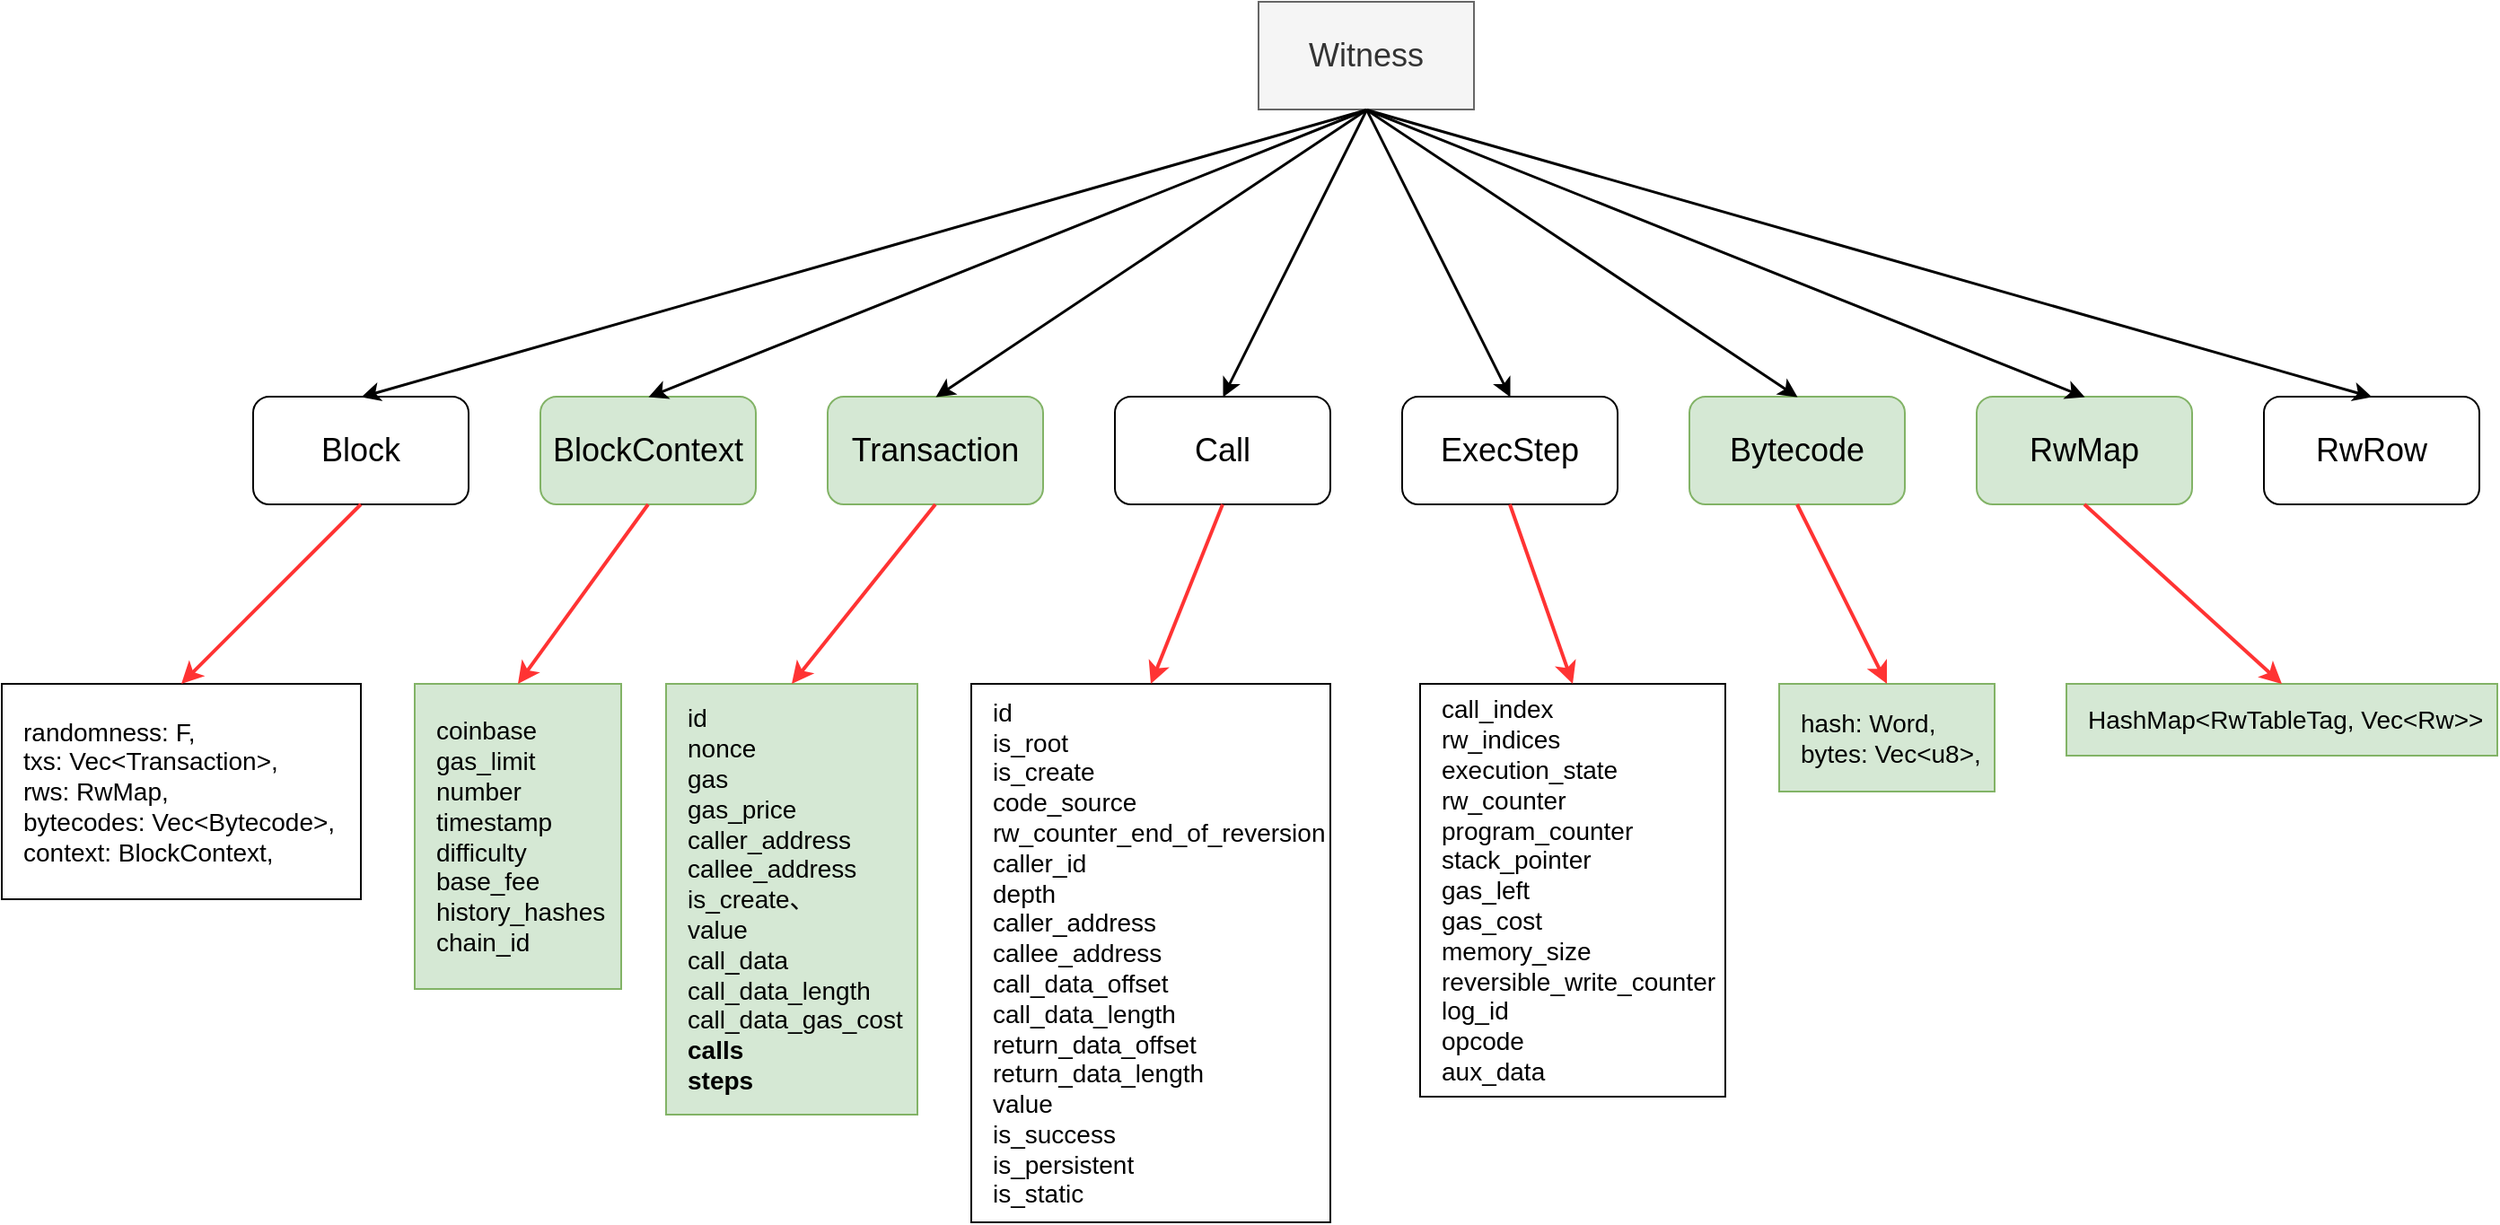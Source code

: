 <mxfile version="20.0.1" type="github">
  <diagram id="DbKzQPEV4aRBY695_c1T" name="Page-1">
    <mxGraphModel dx="2276" dy="794" grid="1" gridSize="10" guides="1" tooltips="1" connect="1" arrows="1" fold="1" page="1" pageScale="1" pageWidth="850" pageHeight="1100" math="0" shadow="0">
      <root>
        <mxCell id="0" />
        <mxCell id="1" parent="0" />
        <mxCell id="eSgNtCCwt2hVwcudW4MC-1" value="&lt;font style=&quot;font-size: 18px;&quot;&gt;Witness&lt;/font&gt;" style="rounded=0;whiteSpace=wrap;html=1;fillColor=#f5f5f5;fontColor=#333333;strokeColor=#666666;" vertex="1" parent="1">
          <mxGeometry x="680" y="260" width="120" height="60" as="geometry" />
        </mxCell>
        <mxCell id="eSgNtCCwt2hVwcudW4MC-2" value="Block" style="rounded=1;whiteSpace=wrap;html=1;fontSize=18;" vertex="1" parent="1">
          <mxGeometry x="120" y="480" width="120" height="60" as="geometry" />
        </mxCell>
        <mxCell id="eSgNtCCwt2hVwcudW4MC-3" value="BlockContext" style="rounded=1;whiteSpace=wrap;html=1;fontSize=18;fillColor=#d5e8d4;strokeColor=#82b366;" vertex="1" parent="1">
          <mxGeometry x="280" y="480" width="120" height="60" as="geometry" />
        </mxCell>
        <mxCell id="eSgNtCCwt2hVwcudW4MC-4" value="Transaction" style="rounded=1;whiteSpace=wrap;html=1;fontSize=18;fillColor=#d5e8d4;strokeColor=#82b366;" vertex="1" parent="1">
          <mxGeometry x="440" y="480" width="120" height="60" as="geometry" />
        </mxCell>
        <mxCell id="eSgNtCCwt2hVwcudW4MC-5" value="Call" style="rounded=1;whiteSpace=wrap;html=1;fontSize=18;" vertex="1" parent="1">
          <mxGeometry x="600" y="480" width="120" height="60" as="geometry" />
        </mxCell>
        <mxCell id="eSgNtCCwt2hVwcudW4MC-6" value="ExecStep" style="rounded=1;whiteSpace=wrap;html=1;fontSize=18;" vertex="1" parent="1">
          <mxGeometry x="760" y="480" width="120" height="60" as="geometry" />
        </mxCell>
        <mxCell id="eSgNtCCwt2hVwcudW4MC-7" value="Bytecode" style="rounded=1;whiteSpace=wrap;html=1;fontSize=18;fillColor=#d5e8d4;strokeColor=#82b366;" vertex="1" parent="1">
          <mxGeometry x="920" y="480" width="120" height="60" as="geometry" />
        </mxCell>
        <mxCell id="eSgNtCCwt2hVwcudW4MC-8" value="RwMap" style="rounded=1;whiteSpace=wrap;html=1;fontSize=18;fillColor=#d5e8d4;strokeColor=#82b366;" vertex="1" parent="1">
          <mxGeometry x="1080" y="480" width="120" height="60" as="geometry" />
        </mxCell>
        <mxCell id="eSgNtCCwt2hVwcudW4MC-9" value="RwRow" style="rounded=1;whiteSpace=wrap;html=1;fontSize=18;" vertex="1" parent="1">
          <mxGeometry x="1240" y="480" width="120" height="60" as="geometry" />
        </mxCell>
        <mxCell id="eSgNtCCwt2hVwcudW4MC-10" value="" style="endArrow=classic;html=1;rounded=0;fontSize=18;exitX=0.5;exitY=1;exitDx=0;exitDy=0;entryX=0.5;entryY=0;entryDx=0;entryDy=0;strokeWidth=1.5;" edge="1" parent="1" source="eSgNtCCwt2hVwcudW4MC-1" target="eSgNtCCwt2hVwcudW4MC-2">
          <mxGeometry width="50" height="50" relative="1" as="geometry">
            <mxPoint x="720" y="430" as="sourcePoint" />
            <mxPoint x="770" y="380" as="targetPoint" />
          </mxGeometry>
        </mxCell>
        <mxCell id="eSgNtCCwt2hVwcudW4MC-11" value="" style="endArrow=classic;html=1;rounded=0;fontSize=18;exitX=0.5;exitY=1;exitDx=0;exitDy=0;entryX=0.5;entryY=0;entryDx=0;entryDy=0;strokeWidth=1.5;" edge="1" parent="1" source="eSgNtCCwt2hVwcudW4MC-1" target="eSgNtCCwt2hVwcudW4MC-3">
          <mxGeometry width="50" height="50" relative="1" as="geometry">
            <mxPoint x="750" y="410" as="sourcePoint" />
            <mxPoint x="190" y="490" as="targetPoint" />
          </mxGeometry>
        </mxCell>
        <mxCell id="eSgNtCCwt2hVwcudW4MC-12" value="" style="endArrow=classic;html=1;rounded=0;fontSize=18;exitX=0.5;exitY=1;exitDx=0;exitDy=0;entryX=0.5;entryY=0;entryDx=0;entryDy=0;strokeWidth=1.5;" edge="1" parent="1" source="eSgNtCCwt2hVwcudW4MC-1" target="eSgNtCCwt2hVwcudW4MC-4">
          <mxGeometry width="50" height="50" relative="1" as="geometry">
            <mxPoint x="750" y="410" as="sourcePoint" />
            <mxPoint x="350" y="490" as="targetPoint" />
          </mxGeometry>
        </mxCell>
        <mxCell id="eSgNtCCwt2hVwcudW4MC-13" value="" style="endArrow=classic;html=1;rounded=0;fontSize=18;exitX=0.5;exitY=1;exitDx=0;exitDy=0;entryX=0.5;entryY=0;entryDx=0;entryDy=0;strokeWidth=1.5;" edge="1" parent="1" source="eSgNtCCwt2hVwcudW4MC-1" target="eSgNtCCwt2hVwcudW4MC-5">
          <mxGeometry width="50" height="50" relative="1" as="geometry">
            <mxPoint x="750" y="410" as="sourcePoint" />
            <mxPoint x="510" y="490" as="targetPoint" />
          </mxGeometry>
        </mxCell>
        <mxCell id="eSgNtCCwt2hVwcudW4MC-14" value="" style="endArrow=classic;html=1;rounded=0;fontSize=18;exitX=0.5;exitY=1;exitDx=0;exitDy=0;entryX=0.5;entryY=0;entryDx=0;entryDy=0;strokeWidth=1.5;" edge="1" parent="1" source="eSgNtCCwt2hVwcudW4MC-1" target="eSgNtCCwt2hVwcudW4MC-6">
          <mxGeometry width="50" height="50" relative="1" as="geometry">
            <mxPoint x="750" y="410" as="sourcePoint" />
            <mxPoint x="670" y="490" as="targetPoint" />
          </mxGeometry>
        </mxCell>
        <mxCell id="eSgNtCCwt2hVwcudW4MC-15" value="" style="endArrow=classic;html=1;rounded=0;fontSize=18;exitX=0.5;exitY=1;exitDx=0;exitDy=0;entryX=0.5;entryY=0;entryDx=0;entryDy=0;strokeWidth=1.5;" edge="1" parent="1" source="eSgNtCCwt2hVwcudW4MC-1" target="eSgNtCCwt2hVwcudW4MC-7">
          <mxGeometry width="50" height="50" relative="1" as="geometry">
            <mxPoint x="770" y="400" as="sourcePoint" />
            <mxPoint x="850" y="480" as="targetPoint" />
          </mxGeometry>
        </mxCell>
        <mxCell id="eSgNtCCwt2hVwcudW4MC-16" value="" style="endArrow=classic;html=1;rounded=0;fontSize=18;entryX=0.5;entryY=0;entryDx=0;entryDy=0;strokeWidth=1.5;exitX=0.5;exitY=1;exitDx=0;exitDy=0;" edge="1" parent="1" source="eSgNtCCwt2hVwcudW4MC-1" target="eSgNtCCwt2hVwcudW4MC-8">
          <mxGeometry width="50" height="50" relative="1" as="geometry">
            <mxPoint x="890" y="400" as="sourcePoint" />
            <mxPoint x="990" y="490" as="targetPoint" />
          </mxGeometry>
        </mxCell>
        <mxCell id="eSgNtCCwt2hVwcudW4MC-17" value="" style="endArrow=classic;html=1;rounded=0;fontSize=18;entryX=0.5;entryY=0;entryDx=0;entryDy=0;strokeWidth=1.5;exitX=0.5;exitY=1;exitDx=0;exitDy=0;" edge="1" parent="1" source="eSgNtCCwt2hVwcudW4MC-1" target="eSgNtCCwt2hVwcudW4MC-9">
          <mxGeometry width="50" height="50" relative="1" as="geometry">
            <mxPoint x="900" y="320" as="sourcePoint" />
            <mxPoint x="1150" y="490" as="targetPoint" />
          </mxGeometry>
        </mxCell>
        <mxCell id="eSgNtCCwt2hVwcudW4MC-20" value="&lt;div style=&quot;font-size: 14px;&quot;&gt;&lt;span style=&quot;background-color: initial; font-size: 14px;&quot;&gt;randomness: F,&lt;/span&gt;&lt;br style=&quot;font-size: 14px;&quot;&gt;&lt;/div&gt;&lt;div style=&quot;font-size: 14px;&quot;&gt;&lt;span style=&quot;background-color: initial; font-size: 14px;&quot;&gt;txs: Vec&amp;lt;Transaction&amp;gt;,&lt;/span&gt;&lt;br style=&quot;font-size: 14px;&quot;&gt;&lt;/div&gt;&lt;div style=&quot;font-size: 14px;&quot;&gt;&lt;span style=&quot;background-color: initial; font-size: 14px;&quot;&gt;rws: RwMap,&lt;/span&gt;&lt;br style=&quot;font-size: 14px;&quot;&gt;&lt;/div&gt;&lt;div style=&quot;font-size: 14px;&quot;&gt;&lt;span style=&quot;background-color: initial; font-size: 14px;&quot;&gt;bytecodes: Vec&amp;lt;Bytecode&amp;gt;,&lt;/span&gt;&lt;br style=&quot;font-size: 14px;&quot;&gt;&lt;/div&gt;&lt;div style=&quot;font-size: 14px;&quot;&gt;&lt;span style=&quot;background-color: initial; font-size: 14px;&quot;&gt;context: BlockContext,&lt;/span&gt;&lt;br style=&quot;font-size: 14px;&quot;&gt;&lt;/div&gt;" style="rounded=0;whiteSpace=wrap;html=1;fontSize=14;align=left;spacingLeft=10;" vertex="1" parent="1">
          <mxGeometry x="-20" y="640" width="200" height="120" as="geometry" />
        </mxCell>
        <mxCell id="eSgNtCCwt2hVwcudW4MC-23" value="&lt;div style=&quot;font-size: 14px;&quot;&gt;coinbase&lt;br&gt;gas_limit&lt;br&gt;number&lt;br&gt;timestamp&lt;br&gt;difficulty&lt;br&gt;base_fee&lt;br&gt;history_hashes&lt;br&gt;chain_id&lt;/div&gt;" style="rounded=0;whiteSpace=wrap;html=1;fontSize=14;align=left;spacingLeft=10;fillColor=#d5e8d4;strokeColor=#82b366;" vertex="1" parent="1">
          <mxGeometry x="210" y="640" width="115" height="170" as="geometry" />
        </mxCell>
        <mxCell id="eSgNtCCwt2hVwcudW4MC-24" value="&lt;div style=&quot;font-size: 14px;&quot;&gt;id&lt;br&gt;nonce&lt;br&gt;gas&lt;br&gt;gas_price&lt;br&gt;caller_address&lt;br&gt;callee_address&lt;br&gt;is_create、&lt;br&gt;value&lt;br&gt;call_data&lt;br&gt;call_data_length&lt;br&gt;call_data_gas_cost&lt;/div&gt;&lt;div style=&quot;font-size: 14px;&quot;&gt;&lt;b&gt;calls&lt;/b&gt;&lt;br&gt;&lt;b&gt;steps&lt;/b&gt;&lt;/div&gt;" style="rounded=0;whiteSpace=wrap;html=1;fontSize=14;align=left;spacingLeft=10;fillColor=#d5e8d4;strokeColor=#82b366;" vertex="1" parent="1">
          <mxGeometry x="350" y="640" width="140" height="240" as="geometry" />
        </mxCell>
        <mxCell id="eSgNtCCwt2hVwcudW4MC-25" value="" style="endArrow=classic;html=1;rounded=0;fontSize=14;strokeWidth=2;exitX=0.5;exitY=1;exitDx=0;exitDy=0;entryX=0.5;entryY=0;entryDx=0;entryDy=0;fillColor=#f8cecc;strokeColor=#FF3333;" edge="1" parent="1" source="eSgNtCCwt2hVwcudW4MC-2" target="eSgNtCCwt2hVwcudW4MC-20">
          <mxGeometry width="50" height="50" relative="1" as="geometry">
            <mxPoint x="660" y="570" as="sourcePoint" />
            <mxPoint x="710" y="520" as="targetPoint" />
          </mxGeometry>
        </mxCell>
        <mxCell id="eSgNtCCwt2hVwcudW4MC-26" value="" style="endArrow=classic;html=1;rounded=0;fontSize=14;strokeWidth=2;exitX=0.5;exitY=1;exitDx=0;exitDy=0;entryX=0.5;entryY=0;entryDx=0;entryDy=0;fillColor=#f8cecc;strokeColor=#FF3333;" edge="1" parent="1" source="eSgNtCCwt2hVwcudW4MC-3" target="eSgNtCCwt2hVwcudW4MC-23">
          <mxGeometry width="50" height="50" relative="1" as="geometry">
            <mxPoint x="190" y="550" as="sourcePoint" />
            <mxPoint x="150" y="650" as="targetPoint" />
          </mxGeometry>
        </mxCell>
        <mxCell id="eSgNtCCwt2hVwcudW4MC-27" value="" style="endArrow=classic;html=1;rounded=0;fontSize=14;strokeWidth=2;exitX=0.5;exitY=1;exitDx=0;exitDy=0;entryX=0.5;entryY=0;entryDx=0;entryDy=0;fillColor=#f8cecc;strokeColor=#FF3333;" edge="1" parent="1" source="eSgNtCCwt2hVwcudW4MC-4" target="eSgNtCCwt2hVwcudW4MC-24">
          <mxGeometry width="50" height="50" relative="1" as="geometry">
            <mxPoint x="350" y="550" as="sourcePoint" />
            <mxPoint x="350" y="650" as="targetPoint" />
          </mxGeometry>
        </mxCell>
        <mxCell id="eSgNtCCwt2hVwcudW4MC-28" value="&lt;div style=&quot;font-size: 14px;&quot;&gt;&lt;div&gt;hash: Word,&lt;/div&gt;&lt;div&gt;bytes: Vec&amp;lt;u8&amp;gt;,&lt;/div&gt;&lt;/div&gt;" style="rounded=0;whiteSpace=wrap;html=1;fontSize=14;align=left;spacingLeft=10;fillColor=#d5e8d4;strokeColor=#82b366;" vertex="1" parent="1">
          <mxGeometry x="970" y="640" width="120" height="60" as="geometry" />
        </mxCell>
        <mxCell id="eSgNtCCwt2hVwcudW4MC-29" value="&lt;div style=&quot;&quot;&gt;HashMap&amp;lt;RwTableTag, Vec&amp;lt;Rw&amp;gt;&amp;gt;&lt;br&gt;&lt;/div&gt;" style="rounded=0;whiteSpace=wrap;html=1;fontSize=14;align=left;spacingLeft=10;fillColor=#d5e8d4;strokeColor=#82b366;" vertex="1" parent="1">
          <mxGeometry x="1130" y="640" width="240" height="40" as="geometry" />
        </mxCell>
        <mxCell id="eSgNtCCwt2hVwcudW4MC-30" value="" style="endArrow=classic;html=1;rounded=0;fontSize=14;strokeWidth=2;exitX=0.5;exitY=1;exitDx=0;exitDy=0;entryX=0.5;entryY=0;entryDx=0;entryDy=0;fillColor=#f8cecc;strokeColor=#FF3333;" edge="1" parent="1" source="eSgNtCCwt2hVwcudW4MC-7" target="eSgNtCCwt2hVwcudW4MC-28">
          <mxGeometry width="50" height="50" relative="1" as="geometry">
            <mxPoint x="510" y="550" as="sourcePoint" />
            <mxPoint x="510" y="650" as="targetPoint" />
          </mxGeometry>
        </mxCell>
        <mxCell id="eSgNtCCwt2hVwcudW4MC-31" value="" style="endArrow=classic;html=1;rounded=0;fontSize=14;strokeWidth=2;exitX=0.5;exitY=1;exitDx=0;exitDy=0;entryX=0.5;entryY=0;entryDx=0;entryDy=0;fillColor=#f8cecc;strokeColor=#FF3333;" edge="1" parent="1" source="eSgNtCCwt2hVwcudW4MC-8" target="eSgNtCCwt2hVwcudW4MC-29">
          <mxGeometry width="50" height="50" relative="1" as="geometry">
            <mxPoint x="990" y="550" as="sourcePoint" />
            <mxPoint x="990" y="650" as="targetPoint" />
          </mxGeometry>
        </mxCell>
        <mxCell id="eSgNtCCwt2hVwcudW4MC-32" value="&lt;div style=&quot;font-size: 14px;&quot;&gt;id&lt;br&gt;is_root&lt;br&gt;is_create&lt;br&gt;code_source&lt;br&gt;&lt;div&gt;rw_counter_end_of_reversion&lt;/div&gt;&lt;div&gt;&lt;span style=&quot;background-color: initial;&quot;&gt;caller_id&lt;br&gt;&lt;/span&gt;&lt;span style=&quot;background-color: initial;&quot;&gt;depth&lt;br&gt;&lt;/span&gt;&lt;span style=&quot;background-color: initial;&quot;&gt;caller_address&lt;br&gt;&lt;/span&gt;&lt;span style=&quot;background-color: initial;&quot;&gt;callee_address&lt;br&gt;&lt;/span&gt;&lt;span style=&quot;background-color: initial;&quot;&gt;call_data_offset&lt;br&gt;&lt;/span&gt;&lt;span style=&quot;background-color: initial;&quot;&gt;call_data_length&lt;br&gt;&lt;/span&gt;&lt;span style=&quot;background-color: initial;&quot;&gt;return_data_offset&lt;br&gt;&lt;/span&gt;&lt;span style=&quot;background-color: initial;&quot;&gt;return_data_length&lt;br&gt;&lt;/span&gt;&lt;span style=&quot;background-color: initial;&quot;&gt;value&lt;br&gt;&lt;/span&gt;&lt;span style=&quot;background-color: initial;&quot;&gt;is_success&lt;br&gt;&lt;/span&gt;&lt;span style=&quot;background-color: initial;&quot;&gt;is_persistent&lt;br&gt;&lt;/span&gt;&lt;span style=&quot;background-color: initial;&quot;&gt;is_static&lt;/span&gt;&lt;/div&gt;&lt;/div&gt;" style="rounded=0;whiteSpace=wrap;html=1;fontSize=14;align=left;spacingLeft=10;" vertex="1" parent="1">
          <mxGeometry x="520" y="640" width="200" height="300" as="geometry" />
        </mxCell>
        <mxCell id="eSgNtCCwt2hVwcudW4MC-33" value="" style="endArrow=classic;html=1;rounded=0;fontSize=14;strokeWidth=2;exitX=0.5;exitY=1;exitDx=0;exitDy=0;entryX=0.5;entryY=0;entryDx=0;entryDy=0;fillColor=#f8cecc;strokeColor=#FF3333;" edge="1" parent="1" source="eSgNtCCwt2hVwcudW4MC-5" target="eSgNtCCwt2hVwcudW4MC-32">
          <mxGeometry width="50" height="50" relative="1" as="geometry">
            <mxPoint x="510" y="550" as="sourcePoint" />
            <mxPoint x="460" y="650" as="targetPoint" />
          </mxGeometry>
        </mxCell>
        <mxCell id="eSgNtCCwt2hVwcudW4MC-34" value="&lt;div style=&quot;font-size: 14px;&quot;&gt;&lt;div&gt;call_index&lt;br&gt;&lt;span style=&quot;background-color: initial;&quot;&gt;rw_indices&lt;br&gt;&lt;/span&gt;&lt;span style=&quot;background-color: initial;&quot;&gt;execution_state&lt;br&gt;&lt;/span&gt;&lt;span style=&quot;background-color: initial;&quot;&gt;rw_counter&lt;br&gt;&lt;/span&gt;&lt;span style=&quot;background-color: initial;&quot;&gt;program_counter&lt;br&gt;&lt;/span&gt;&lt;span style=&quot;background-color: initial;&quot;&gt;stack_pointer&lt;br&gt;&lt;/span&gt;&lt;span style=&quot;background-color: initial;&quot;&gt;gas_left&lt;br&gt;&lt;/span&gt;&lt;span style=&quot;background-color: initial;&quot;&gt;gas_cost&lt;br&gt;&lt;/span&gt;&lt;span style=&quot;background-color: initial;&quot;&gt;memory_size&lt;br&gt;&lt;/span&gt;&lt;span style=&quot;background-color: initial;&quot;&gt;reversible_write_counter&lt;br&gt;&lt;/span&gt;&lt;span style=&quot;background-color: initial;&quot;&gt;log_id&lt;br&gt;&lt;/span&gt;&lt;span style=&quot;background-color: initial;&quot;&gt;opcode&lt;br&gt;&lt;/span&gt;&lt;span style=&quot;background-color: initial;&quot;&gt;aux_data&lt;/span&gt;&lt;/div&gt;&lt;/div&gt;" style="rounded=0;whiteSpace=wrap;html=1;fontSize=14;align=left;spacingLeft=10;" vertex="1" parent="1">
          <mxGeometry x="770" y="640" width="170" height="230" as="geometry" />
        </mxCell>
        <mxCell id="eSgNtCCwt2hVwcudW4MC-35" value="" style="endArrow=classic;html=1;rounded=0;fontSize=14;strokeWidth=2;exitX=0.5;exitY=1;exitDx=0;exitDy=0;entryX=0.5;entryY=0;entryDx=0;entryDy=0;fillColor=#f8cecc;strokeColor=#FF3333;" edge="1" parent="1" source="eSgNtCCwt2hVwcudW4MC-6" target="eSgNtCCwt2hVwcudW4MC-34">
          <mxGeometry width="50" height="50" relative="1" as="geometry">
            <mxPoint x="670" y="550" as="sourcePoint" />
            <mxPoint x="650" y="650" as="targetPoint" />
          </mxGeometry>
        </mxCell>
      </root>
    </mxGraphModel>
  </diagram>
</mxfile>
